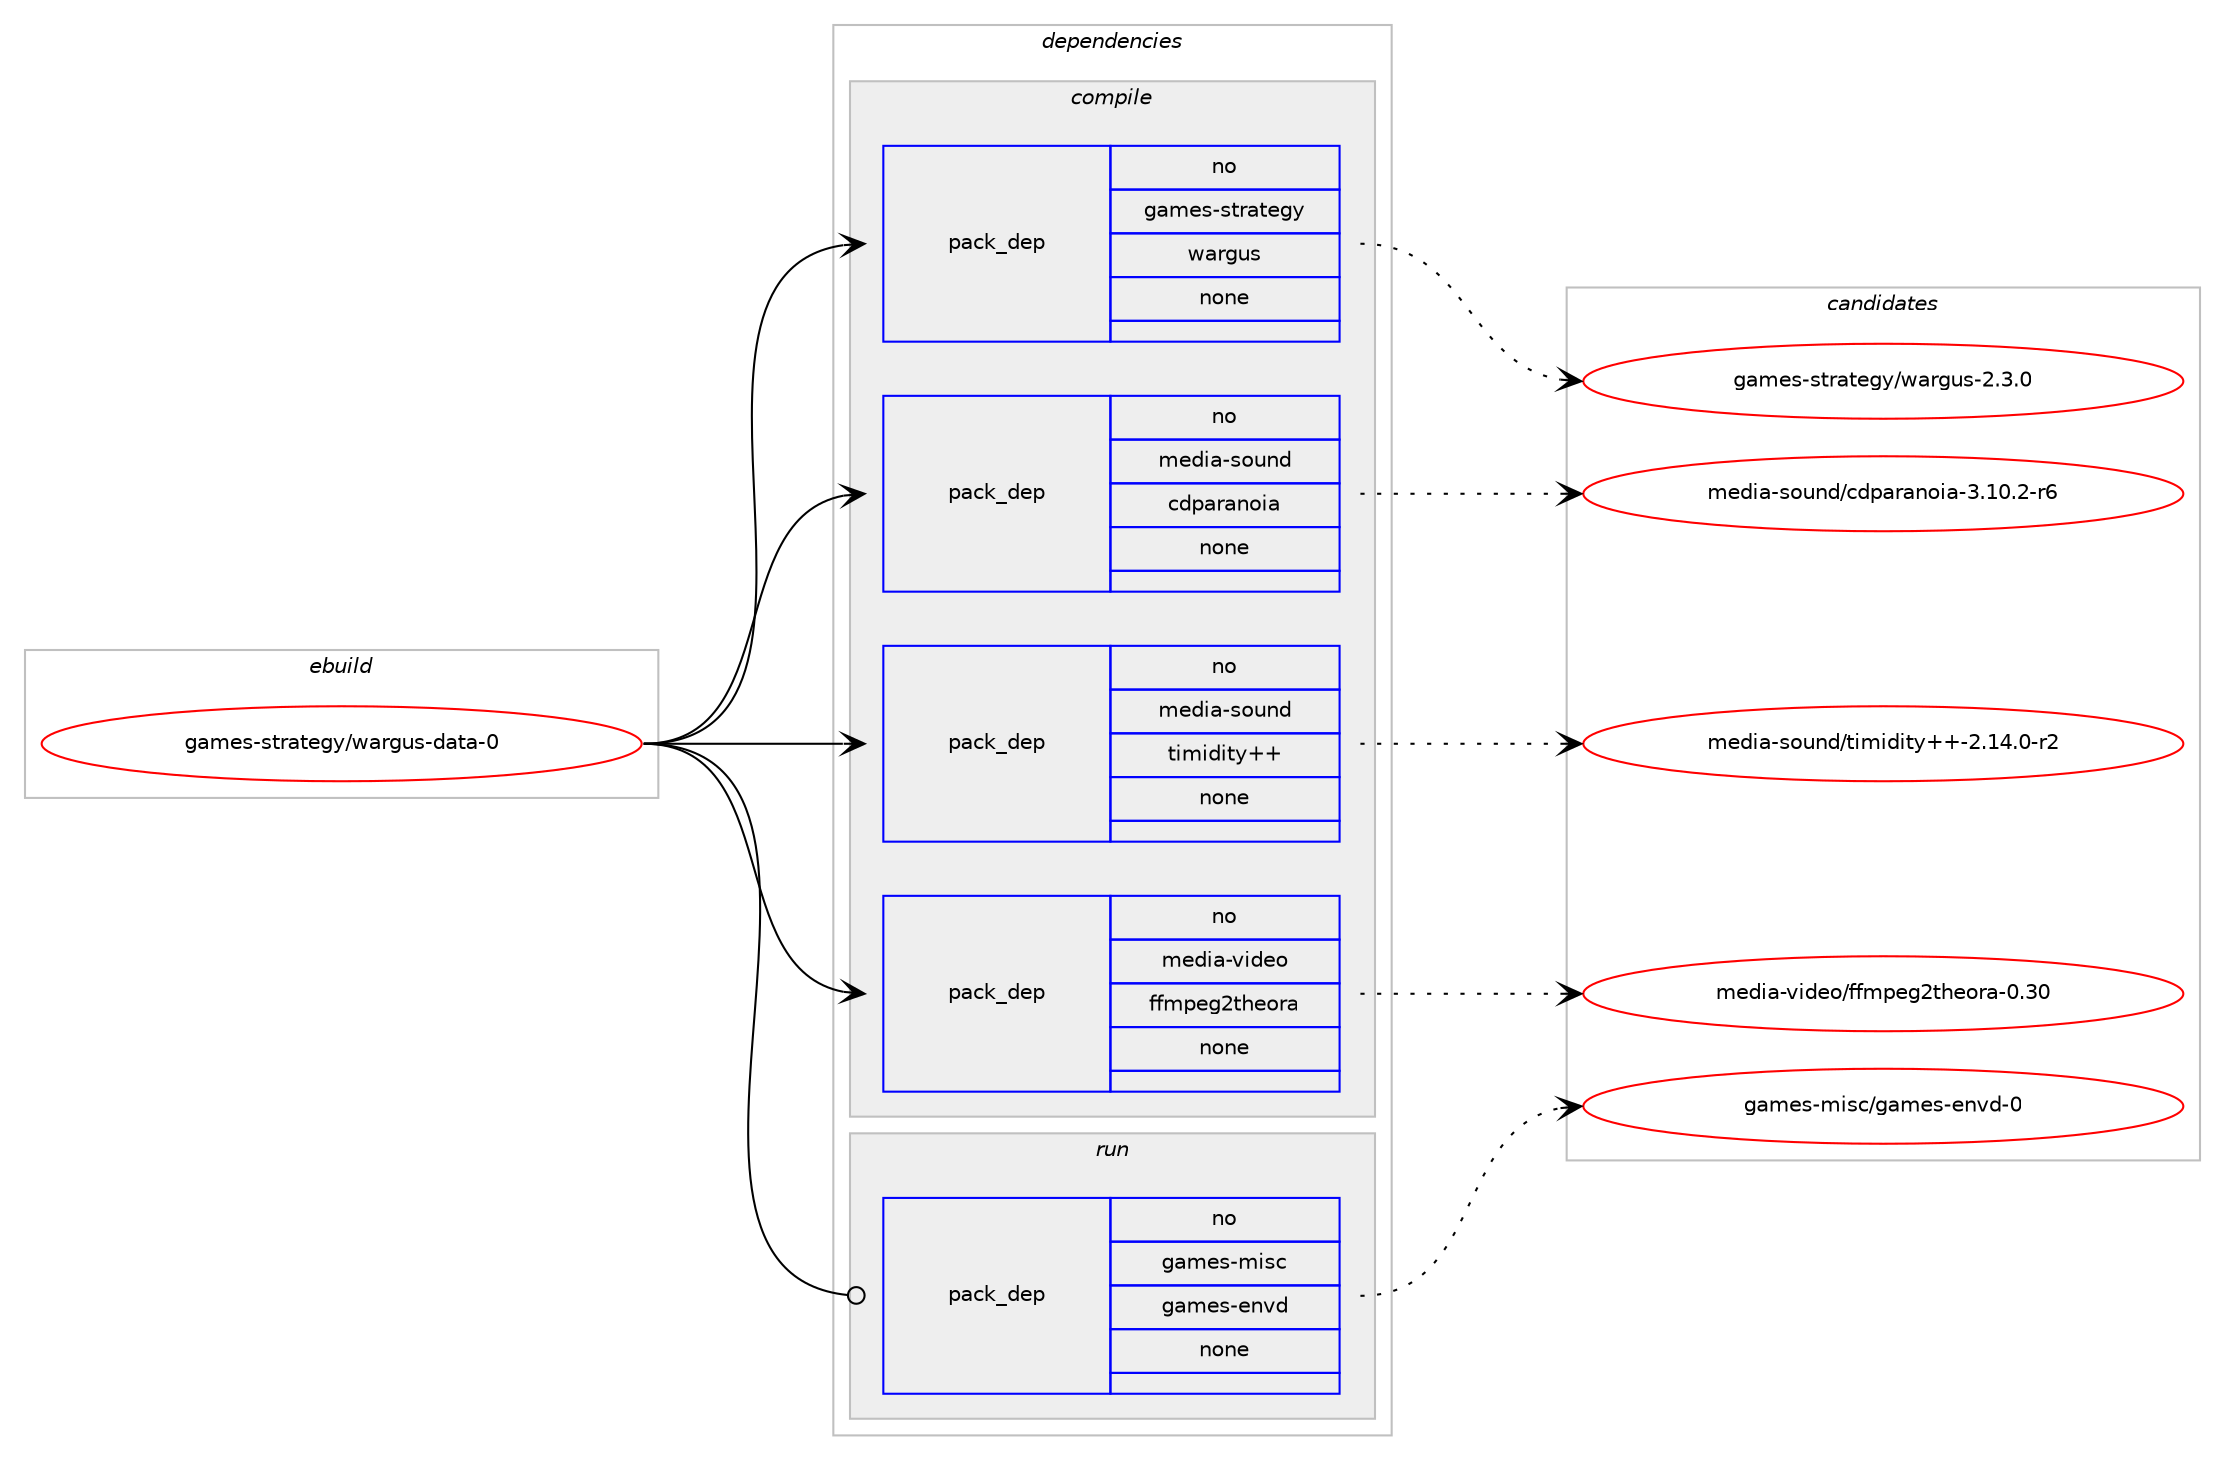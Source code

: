 digraph prolog {

# *************
# Graph options
# *************

newrank=true;
concentrate=true;
compound=true;
graph [rankdir=LR,fontname=Helvetica,fontsize=10,ranksep=1.5];#, ranksep=2.5, nodesep=0.2];
edge  [arrowhead=vee];
node  [fontname=Helvetica,fontsize=10];

# **********
# The ebuild
# **********

subgraph cluster_leftcol {
color=gray;
rank=same;
label=<<i>ebuild</i>>;
id [label="games-strategy/wargus-data-0", color=red, width=4, href="../games-strategy/wargus-data-0.svg"];
}

# ****************
# The dependencies
# ****************

subgraph cluster_midcol {
color=gray;
label=<<i>dependencies</i>>;
subgraph cluster_compile {
fillcolor="#eeeeee";
style=filled;
label=<<i>compile</i>>;
subgraph pack218919 {
dependency304932 [label=<<TABLE BORDER="0" CELLBORDER="1" CELLSPACING="0" CELLPADDING="4" WIDTH="220"><TR><TD ROWSPAN="6" CELLPADDING="30">pack_dep</TD></TR><TR><TD WIDTH="110">no</TD></TR><TR><TD>games-strategy</TD></TR><TR><TD>wargus</TD></TR><TR><TD>none</TD></TR><TR><TD></TD></TR></TABLE>>, shape=none, color=blue];
}
id:e -> dependency304932:w [weight=20,style="solid",arrowhead="vee"];
subgraph pack218920 {
dependency304933 [label=<<TABLE BORDER="0" CELLBORDER="1" CELLSPACING="0" CELLPADDING="4" WIDTH="220"><TR><TD ROWSPAN="6" CELLPADDING="30">pack_dep</TD></TR><TR><TD WIDTH="110">no</TD></TR><TR><TD>media-sound</TD></TR><TR><TD>cdparanoia</TD></TR><TR><TD>none</TD></TR><TR><TD></TD></TR></TABLE>>, shape=none, color=blue];
}
id:e -> dependency304933:w [weight=20,style="solid",arrowhead="vee"];
subgraph pack218921 {
dependency304934 [label=<<TABLE BORDER="0" CELLBORDER="1" CELLSPACING="0" CELLPADDING="4" WIDTH="220"><TR><TD ROWSPAN="6" CELLPADDING="30">pack_dep</TD></TR><TR><TD WIDTH="110">no</TD></TR><TR><TD>media-sound</TD></TR><TR><TD>timidity++</TD></TR><TR><TD>none</TD></TR><TR><TD></TD></TR></TABLE>>, shape=none, color=blue];
}
id:e -> dependency304934:w [weight=20,style="solid",arrowhead="vee"];
subgraph pack218922 {
dependency304935 [label=<<TABLE BORDER="0" CELLBORDER="1" CELLSPACING="0" CELLPADDING="4" WIDTH="220"><TR><TD ROWSPAN="6" CELLPADDING="30">pack_dep</TD></TR><TR><TD WIDTH="110">no</TD></TR><TR><TD>media-video</TD></TR><TR><TD>ffmpeg2theora</TD></TR><TR><TD>none</TD></TR><TR><TD></TD></TR></TABLE>>, shape=none, color=blue];
}
id:e -> dependency304935:w [weight=20,style="solid",arrowhead="vee"];
}
subgraph cluster_compileandrun {
fillcolor="#eeeeee";
style=filled;
label=<<i>compile and run</i>>;
}
subgraph cluster_run {
fillcolor="#eeeeee";
style=filled;
label=<<i>run</i>>;
subgraph pack218923 {
dependency304936 [label=<<TABLE BORDER="0" CELLBORDER="1" CELLSPACING="0" CELLPADDING="4" WIDTH="220"><TR><TD ROWSPAN="6" CELLPADDING="30">pack_dep</TD></TR><TR><TD WIDTH="110">no</TD></TR><TR><TD>games-misc</TD></TR><TR><TD>games-envd</TD></TR><TR><TD>none</TD></TR><TR><TD></TD></TR></TABLE>>, shape=none, color=blue];
}
id:e -> dependency304936:w [weight=20,style="solid",arrowhead="odot"];
}
}

# **************
# The candidates
# **************

subgraph cluster_choices {
rank=same;
color=gray;
label=<<i>candidates</i>>;

subgraph choice218919 {
color=black;
nodesep=1;
choice1039710910111545115116114971161011031214711997114103117115455046514648 [label="games-strategy/wargus-2.3.0", color=red, width=4,href="../games-strategy/wargus-2.3.0.svg"];
dependency304932:e -> choice1039710910111545115116114971161011031214711997114103117115455046514648:w [style=dotted,weight="100"];
}
subgraph choice218920 {
color=black;
nodesep=1;
choice10910110010597451151111171101004799100112971149711011110597455146494846504511454 [label="media-sound/cdparanoia-3.10.2-r6", color=red, width=4,href="../media-sound/cdparanoia-3.10.2-r6.svg"];
dependency304933:e -> choice10910110010597451151111171101004799100112971149711011110597455146494846504511454:w [style=dotted,weight="100"];
}
subgraph choice218921 {
color=black;
nodesep=1;
choice1091011001059745115111117110100471161051091051001051161214343455046495246484511450 [label="media-sound/timidity++-2.14.0-r2", color=red, width=4,href="../media-sound/timidity++-2.14.0-r2.svg"];
dependency304934:e -> choice1091011001059745115111117110100471161051091051001051161214343455046495246484511450:w [style=dotted,weight="100"];
}
subgraph choice218922 {
color=black;
nodesep=1;
choice10910110010597451181051001011114710210210911210110350116104101111114974548465148 [label="media-video/ffmpeg2theora-0.30", color=red, width=4,href="../media-video/ffmpeg2theora-0.30.svg"];
dependency304935:e -> choice10910110010597451181051001011114710210210911210110350116104101111114974548465148:w [style=dotted,weight="100"];
}
subgraph choice218923 {
color=black;
nodesep=1;
choice1039710910111545109105115994710397109101115451011101181004548 [label="games-misc/games-envd-0", color=red, width=4,href="../games-misc/games-envd-0.svg"];
dependency304936:e -> choice1039710910111545109105115994710397109101115451011101181004548:w [style=dotted,weight="100"];
}
}

}
